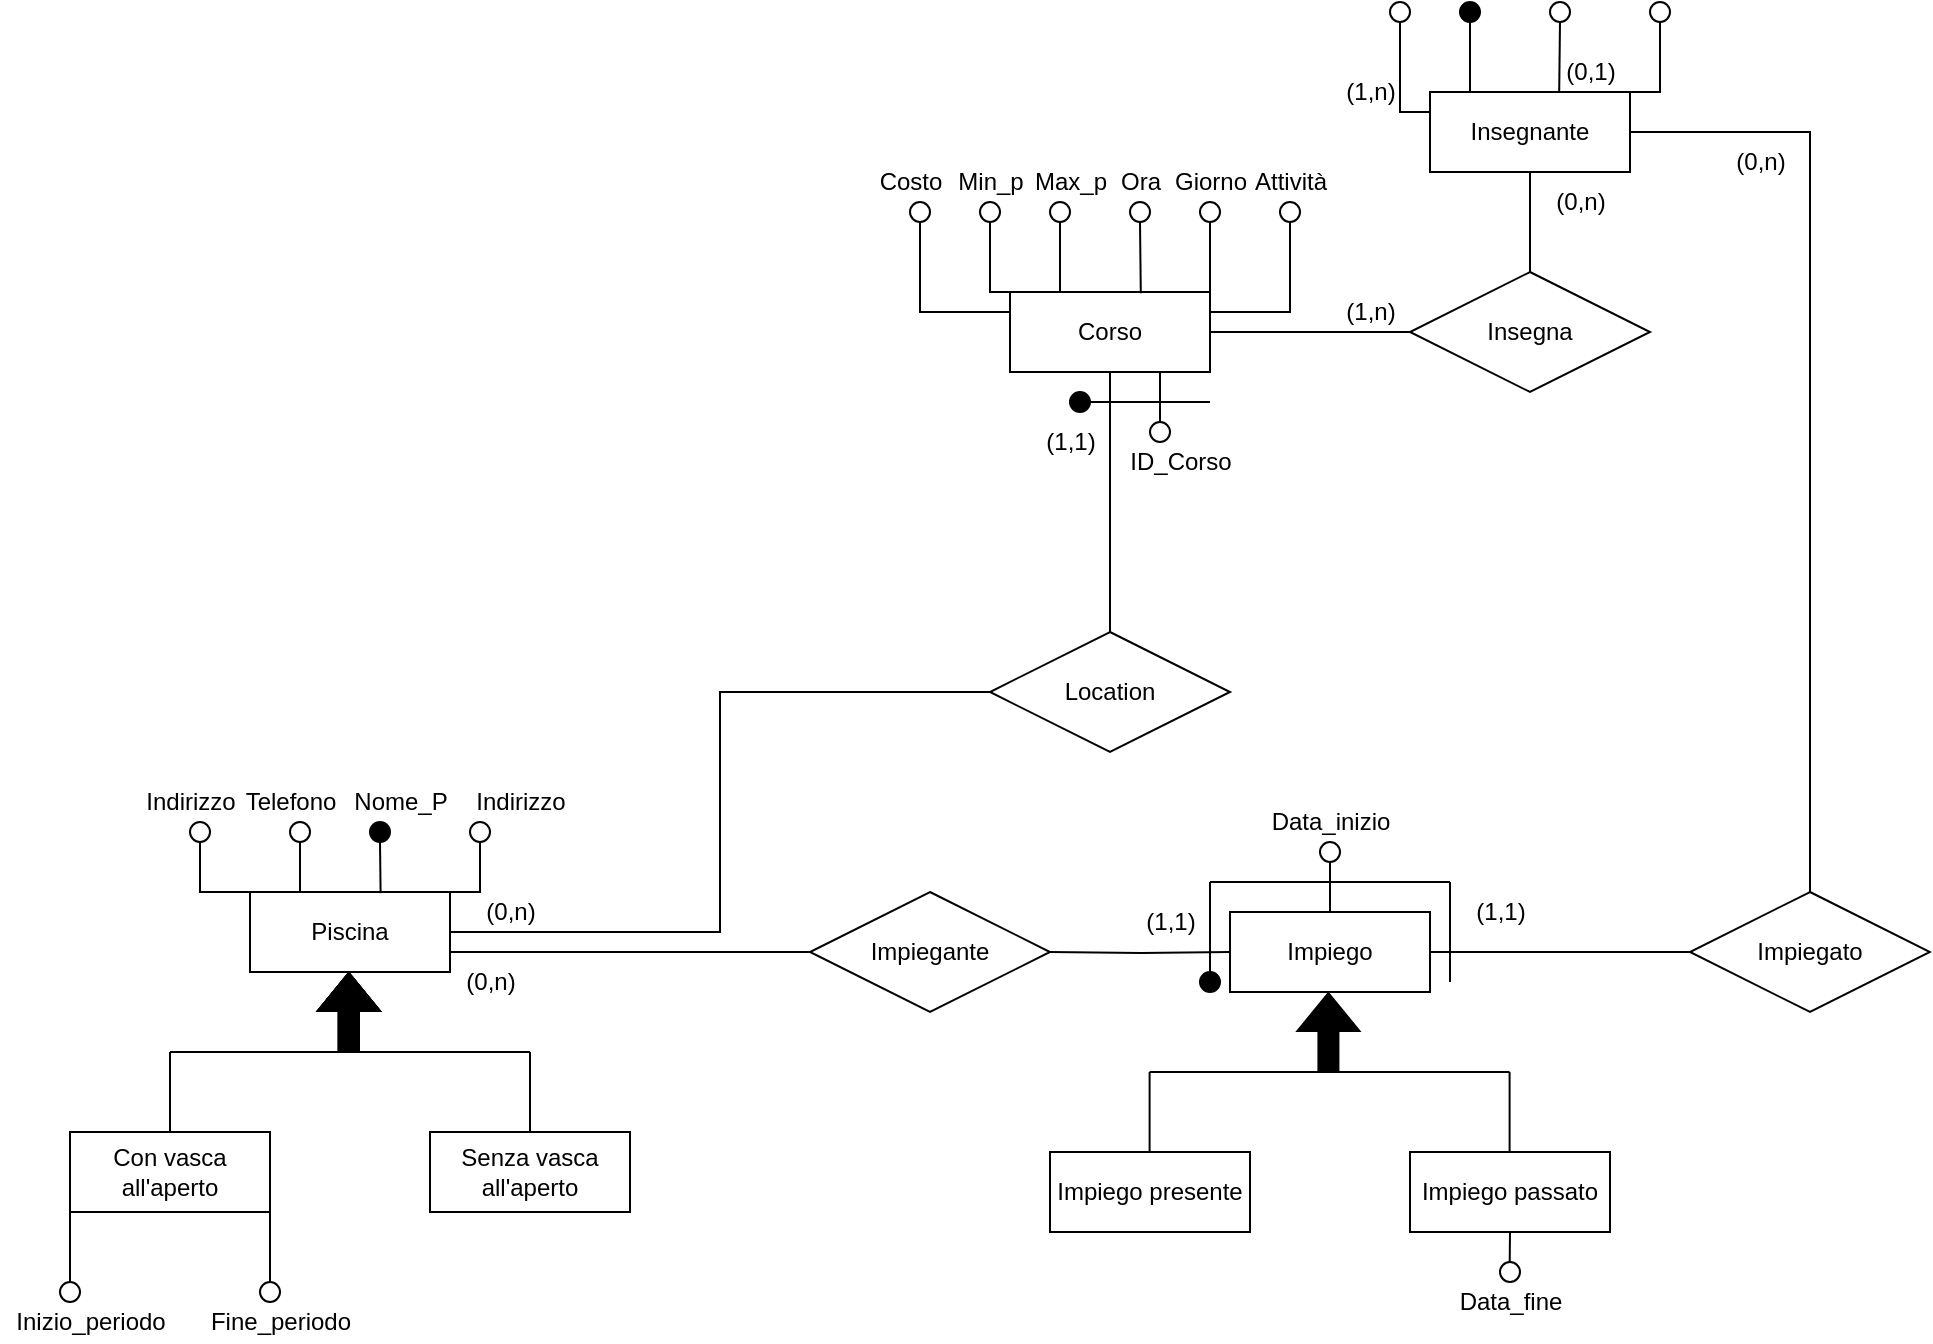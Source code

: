 <mxfile version="17.2.4" type="github">
  <diagram id="xyQOoseDXhLeoSNfEVaJ" name="Page-1">
    <mxGraphModel dx="1422" dy="754" grid="1" gridSize="10" guides="1" tooltips="1" connect="1" arrows="1" fold="1" page="1" pageScale="1" pageWidth="1600" pageHeight="900" math="0" shadow="0">
      <root>
        <mxCell id="0" />
        <mxCell id="1" parent="0" />
        <mxCell id="X-figGxdxcl5Zrcqjurx-1" style="edgeStyle=orthogonalEdgeStyle;rounded=0;orthogonalLoop=1;jettySize=auto;html=1;exitX=1;exitY=0.5;exitDx=0;exitDy=0;endArrow=none;endFill=0;fillColor=#000000;entryX=0;entryY=0.5;entryDx=0;entryDy=0;" edge="1" parent="1" source="X-figGxdxcl5Zrcqjurx-4" target="X-figGxdxcl5Zrcqjurx-9">
          <mxGeometry relative="1" as="geometry">
            <mxPoint x="885" y="235.4" as="targetPoint" />
          </mxGeometry>
        </mxCell>
        <mxCell id="X-figGxdxcl5Zrcqjurx-2" style="edgeStyle=orthogonalEdgeStyle;rounded=0;orthogonalLoop=1;jettySize=auto;html=1;exitX=0.5;exitY=1;exitDx=0;exitDy=0;entryX=0.5;entryY=0;entryDx=0;entryDy=0;endArrow=none;endFill=0;fillColor=#000000;" edge="1" parent="1" source="X-figGxdxcl5Zrcqjurx-4" target="X-figGxdxcl5Zrcqjurx-10">
          <mxGeometry relative="1" as="geometry" />
        </mxCell>
        <mxCell id="X-figGxdxcl5Zrcqjurx-3" style="edgeStyle=orthogonalEdgeStyle;rounded=0;orthogonalLoop=1;jettySize=auto;html=1;exitX=0.75;exitY=1;exitDx=0;exitDy=0;entryX=0.5;entryY=0;entryDx=0;entryDy=0;endArrow=none;endFill=0;fillColor=#000000;" edge="1" parent="1" source="X-figGxdxcl5Zrcqjurx-4" target="X-figGxdxcl5Zrcqjurx-48">
          <mxGeometry relative="1" as="geometry" />
        </mxCell>
        <mxCell id="X-figGxdxcl5Zrcqjurx-4" value="Corso" style="whiteSpace=wrap;html=1;align=center;" vertex="1" parent="1">
          <mxGeometry x="695" y="215" width="100" height="40" as="geometry" />
        </mxCell>
        <mxCell id="X-figGxdxcl5Zrcqjurx-5" style="edgeStyle=orthogonalEdgeStyle;rounded=0;orthogonalLoop=1;jettySize=auto;html=1;exitX=0.25;exitY=0;exitDx=0;exitDy=0;entryX=0.5;entryY=1;entryDx=0;entryDy=0;endArrow=none;endFill=0;fillColor=#000000;" edge="1" parent="1" source="X-figGxdxcl5Zrcqjurx-7" target="X-figGxdxcl5Zrcqjurx-55">
          <mxGeometry relative="1" as="geometry" />
        </mxCell>
        <mxCell id="X-figGxdxcl5Zrcqjurx-6" style="edgeStyle=orthogonalEdgeStyle;rounded=0;orthogonalLoop=1;jettySize=auto;html=1;exitX=1;exitY=0;exitDx=0;exitDy=0;entryX=0.5;entryY=1;entryDx=0;entryDy=0;endArrow=none;endFill=0;fillColor=#000000;" edge="1" parent="1" source="X-figGxdxcl5Zrcqjurx-7" target="X-figGxdxcl5Zrcqjurx-58">
          <mxGeometry relative="1" as="geometry" />
        </mxCell>
        <mxCell id="X-figGxdxcl5Zrcqjurx-7" value="Insegnante" style="whiteSpace=wrap;html=1;align=center;" vertex="1" parent="1">
          <mxGeometry x="905" y="115" width="100" height="40" as="geometry" />
        </mxCell>
        <mxCell id="X-figGxdxcl5Zrcqjurx-8" value="" style="edgeStyle=orthogonalEdgeStyle;rounded=0;orthogonalLoop=1;jettySize=auto;html=1;endArrow=none;endFill=0;fillColor=#000000;" edge="1" parent="1" source="X-figGxdxcl5Zrcqjurx-9" target="X-figGxdxcl5Zrcqjurx-7">
          <mxGeometry relative="1" as="geometry" />
        </mxCell>
        <mxCell id="X-figGxdxcl5Zrcqjurx-9" value="Insegna" style="shape=rhombus;perimeter=rhombusPerimeter;whiteSpace=wrap;html=1;align=center;" vertex="1" parent="1">
          <mxGeometry x="895" y="205" width="120" height="60" as="geometry" />
        </mxCell>
        <mxCell id="X-figGxdxcl5Zrcqjurx-105" style="edgeStyle=orthogonalEdgeStyle;rounded=0;orthogonalLoop=1;jettySize=auto;html=1;exitX=0;exitY=0.5;exitDx=0;exitDy=0;entryX=1;entryY=0.5;entryDx=0;entryDy=0;endArrow=none;endFill=0;" edge="1" parent="1" source="X-figGxdxcl5Zrcqjurx-10" target="X-figGxdxcl5Zrcqjurx-72">
          <mxGeometry relative="1" as="geometry" />
        </mxCell>
        <mxCell id="X-figGxdxcl5Zrcqjurx-10" value="Location" style="shape=rhombus;perimeter=rhombusPerimeter;whiteSpace=wrap;html=1;align=center;" vertex="1" parent="1">
          <mxGeometry x="685" y="385" width="120" height="60" as="geometry" />
        </mxCell>
        <mxCell id="X-figGxdxcl5Zrcqjurx-11" style="edgeStyle=orthogonalEdgeStyle;rounded=0;orthogonalLoop=1;jettySize=auto;html=1;exitX=1;exitY=0.5;exitDx=0;exitDy=0;entryX=0;entryY=0.5;entryDx=0;entryDy=0;endArrow=none;endFill=0;fillColor=#000000;" edge="1" parent="1" source="X-figGxdxcl5Zrcqjurx-13" target="X-figGxdxcl5Zrcqjurx-15">
          <mxGeometry relative="1" as="geometry" />
        </mxCell>
        <mxCell id="X-figGxdxcl5Zrcqjurx-12" style="edgeStyle=orthogonalEdgeStyle;rounded=0;orthogonalLoop=1;jettySize=auto;html=1;exitX=0.5;exitY=0;exitDx=0;exitDy=0;entryX=0.5;entryY=1;entryDx=0;entryDy=0;endArrow=none;endFill=0;fillColor=#000000;" edge="1" parent="1" source="X-figGxdxcl5Zrcqjurx-13" target="X-figGxdxcl5Zrcqjurx-24">
          <mxGeometry relative="1" as="geometry" />
        </mxCell>
        <mxCell id="X-figGxdxcl5Zrcqjurx-13" value="Impiego" style="whiteSpace=wrap;html=1;align=center;" vertex="1" parent="1">
          <mxGeometry x="805" y="525" width="100" height="40" as="geometry" />
        </mxCell>
        <mxCell id="X-figGxdxcl5Zrcqjurx-14" style="edgeStyle=orthogonalEdgeStyle;rounded=0;orthogonalLoop=1;jettySize=auto;html=1;exitX=0.5;exitY=0;exitDx=0;exitDy=0;entryX=1;entryY=0.5;entryDx=0;entryDy=0;endArrow=none;endFill=0;fillColor=#000000;" edge="1" parent="1" source="X-figGxdxcl5Zrcqjurx-15" target="X-figGxdxcl5Zrcqjurx-7">
          <mxGeometry relative="1" as="geometry" />
        </mxCell>
        <mxCell id="X-figGxdxcl5Zrcqjurx-15" value="Impiegato" style="shape=rhombus;perimeter=rhombusPerimeter;whiteSpace=wrap;html=1;align=center;" vertex="1" parent="1">
          <mxGeometry x="1035" y="515" width="120" height="60" as="geometry" />
        </mxCell>
        <mxCell id="X-figGxdxcl5Zrcqjurx-16" style="edgeStyle=orthogonalEdgeStyle;rounded=0;orthogonalLoop=1;jettySize=auto;html=1;exitX=1;exitY=0.5;exitDx=0;exitDy=0;entryX=0;entryY=0.5;entryDx=0;entryDy=0;endArrow=none;endFill=0;fillColor=#000000;" edge="1" parent="1" target="X-figGxdxcl5Zrcqjurx-13">
          <mxGeometry relative="1" as="geometry">
            <mxPoint x="715" y="545" as="sourcePoint" />
          </mxGeometry>
        </mxCell>
        <mxCell id="X-figGxdxcl5Zrcqjurx-17" value="Impiego presente" style="whiteSpace=wrap;html=1;align=center;" vertex="1" parent="1">
          <mxGeometry x="715" y="645" width="100" height="40" as="geometry" />
        </mxCell>
        <mxCell id="X-figGxdxcl5Zrcqjurx-18" style="edgeStyle=orthogonalEdgeStyle;rounded=0;orthogonalLoop=1;jettySize=auto;html=1;exitX=0.5;exitY=1;exitDx=0;exitDy=0;endArrow=none;endFill=0;fillColor=#000000;" edge="1" parent="1" source="X-figGxdxcl5Zrcqjurx-19">
          <mxGeometry relative="1" as="geometry">
            <mxPoint x="944.857" y="700" as="targetPoint" />
          </mxGeometry>
        </mxCell>
        <mxCell id="X-figGxdxcl5Zrcqjurx-19" value="Impiego passato" style="whiteSpace=wrap;html=1;align=center;" vertex="1" parent="1">
          <mxGeometry x="895" y="645" width="100" height="40" as="geometry" />
        </mxCell>
        <mxCell id="X-figGxdxcl5Zrcqjurx-20" style="edgeStyle=orthogonalEdgeStyle;rounded=0;orthogonalLoop=1;jettySize=auto;html=1;exitX=0.5;exitY=0;exitDx=0;exitDy=0;endArrow=none;endFill=0;fillColor=#000000;" edge="1" parent="1">
          <mxGeometry relative="1" as="geometry">
            <mxPoint x="764.8" y="605" as="targetPoint" />
            <mxPoint x="764.8" y="645" as="sourcePoint" />
            <Array as="points">
              <mxPoint x="764.8" y="625" />
              <mxPoint x="764.8" y="625" />
            </Array>
          </mxGeometry>
        </mxCell>
        <mxCell id="X-figGxdxcl5Zrcqjurx-21" value="" style="endArrow=none;html=1;rounded=0;fillColor=#000000;" edge="1" parent="1">
          <mxGeometry width="50" height="50" relative="1" as="geometry">
            <mxPoint x="764.8" y="605" as="sourcePoint" />
            <mxPoint x="944.8" y="605" as="targetPoint" />
          </mxGeometry>
        </mxCell>
        <mxCell id="X-figGxdxcl5Zrcqjurx-22" value="" style="shape=flexArrow;endArrow=classic;html=1;rounded=0;entryX=0.5;entryY=1;entryDx=0;entryDy=0;fillColor=#000000;" edge="1" parent="1">
          <mxGeometry width="50" height="50" relative="1" as="geometry">
            <mxPoint x="854.21" y="605" as="sourcePoint" />
            <mxPoint x="854.21" y="565" as="targetPoint" />
          </mxGeometry>
        </mxCell>
        <mxCell id="X-figGxdxcl5Zrcqjurx-23" style="edgeStyle=orthogonalEdgeStyle;rounded=0;orthogonalLoop=1;jettySize=auto;html=1;exitX=0.5;exitY=0;exitDx=0;exitDy=0;endArrow=none;endFill=0;fillColor=#000000;" edge="1" parent="1">
          <mxGeometry relative="1" as="geometry">
            <mxPoint x="944.8" y="605" as="targetPoint" />
            <mxPoint x="944.8" y="645" as="sourcePoint" />
            <Array as="points">
              <mxPoint x="944.8" y="605" />
            </Array>
          </mxGeometry>
        </mxCell>
        <mxCell id="X-figGxdxcl5Zrcqjurx-24" value="" style="ellipse;whiteSpace=wrap;html=1;aspect=fixed;" vertex="1" parent="1">
          <mxGeometry x="850" y="490" width="10" height="10" as="geometry" />
        </mxCell>
        <mxCell id="X-figGxdxcl5Zrcqjurx-25" value="" style="endArrow=none;html=1;rounded=0;fillColor=#000000;" edge="1" parent="1">
          <mxGeometry width="50" height="50" relative="1" as="geometry">
            <mxPoint x="795" y="560" as="sourcePoint" />
            <mxPoint x="795" y="510" as="targetPoint" />
          </mxGeometry>
        </mxCell>
        <mxCell id="X-figGxdxcl5Zrcqjurx-26" value="" style="endArrow=none;html=1;rounded=0;fillColor=#000000;" edge="1" parent="1">
          <mxGeometry width="50" height="50" relative="1" as="geometry">
            <mxPoint x="915" y="560" as="sourcePoint" />
            <mxPoint x="915" y="510" as="targetPoint" />
          </mxGeometry>
        </mxCell>
        <mxCell id="X-figGxdxcl5Zrcqjurx-27" value="" style="endArrow=none;html=1;rounded=0;fillColor=#000000;" edge="1" parent="1">
          <mxGeometry width="50" height="50" relative="1" as="geometry">
            <mxPoint x="915" y="510" as="sourcePoint" />
            <mxPoint x="795" y="510" as="targetPoint" />
          </mxGeometry>
        </mxCell>
        <mxCell id="X-figGxdxcl5Zrcqjurx-28" value="" style="ellipse;whiteSpace=wrap;html=1;aspect=fixed;fillColor=#000000;" vertex="1" parent="1">
          <mxGeometry x="790" y="555" width="10" height="10" as="geometry" />
        </mxCell>
        <mxCell id="X-figGxdxcl5Zrcqjurx-29" value="Data_inizio" style="text;html=1;align=center;verticalAlign=middle;resizable=0;points=[];autosize=1;strokeColor=none;fillColor=none;" vertex="1" parent="1">
          <mxGeometry x="820" y="470" width="70" height="20" as="geometry" />
        </mxCell>
        <mxCell id="X-figGxdxcl5Zrcqjurx-30" style="edgeStyle=orthogonalEdgeStyle;rounded=0;orthogonalLoop=1;jettySize=auto;html=1;exitX=0.5;exitY=1;exitDx=0;exitDy=0;entryX=0;entryY=0.25;entryDx=0;entryDy=0;endArrow=none;endFill=0;fillColor=#000000;" edge="1" parent="1" source="X-figGxdxcl5Zrcqjurx-31" target="X-figGxdxcl5Zrcqjurx-4">
          <mxGeometry relative="1" as="geometry" />
        </mxCell>
        <mxCell id="X-figGxdxcl5Zrcqjurx-31" value="" style="ellipse;whiteSpace=wrap;html=1;aspect=fixed;" vertex="1" parent="1">
          <mxGeometry x="645" y="170" width="10" height="10" as="geometry" />
        </mxCell>
        <mxCell id="X-figGxdxcl5Zrcqjurx-32" style="edgeStyle=orthogonalEdgeStyle;rounded=0;orthogonalLoop=1;jettySize=auto;html=1;exitX=0.5;exitY=1;exitDx=0;exitDy=0;entryX=0;entryY=0;entryDx=0;entryDy=0;endArrow=none;endFill=0;fillColor=#000000;" edge="1" parent="1" source="X-figGxdxcl5Zrcqjurx-33" target="X-figGxdxcl5Zrcqjurx-4">
          <mxGeometry relative="1" as="geometry">
            <Array as="points">
              <mxPoint x="685" y="215" />
            </Array>
          </mxGeometry>
        </mxCell>
        <mxCell id="X-figGxdxcl5Zrcqjurx-33" value="" style="ellipse;whiteSpace=wrap;html=1;aspect=fixed;" vertex="1" parent="1">
          <mxGeometry x="680" y="170" width="10" height="10" as="geometry" />
        </mxCell>
        <mxCell id="X-figGxdxcl5Zrcqjurx-34" style="edgeStyle=orthogonalEdgeStyle;rounded=0;orthogonalLoop=1;jettySize=auto;html=1;exitX=0.5;exitY=1;exitDx=0;exitDy=0;entryX=0.25;entryY=0;entryDx=0;entryDy=0;endArrow=none;endFill=0;fillColor=#000000;" edge="1" parent="1" source="X-figGxdxcl5Zrcqjurx-35" target="X-figGxdxcl5Zrcqjurx-4">
          <mxGeometry relative="1" as="geometry" />
        </mxCell>
        <mxCell id="X-figGxdxcl5Zrcqjurx-35" value="" style="ellipse;whiteSpace=wrap;html=1;aspect=fixed;" vertex="1" parent="1">
          <mxGeometry x="715" y="170" width="10" height="10" as="geometry" />
        </mxCell>
        <mxCell id="X-figGxdxcl5Zrcqjurx-36" style="edgeStyle=orthogonalEdgeStyle;rounded=0;orthogonalLoop=1;jettySize=auto;html=1;exitX=0.5;exitY=1;exitDx=0;exitDy=0;entryX=0.654;entryY=0.015;entryDx=0;entryDy=0;entryPerimeter=0;endArrow=none;endFill=0;fillColor=#000000;" edge="1" parent="1" source="X-figGxdxcl5Zrcqjurx-37" target="X-figGxdxcl5Zrcqjurx-4">
          <mxGeometry relative="1" as="geometry" />
        </mxCell>
        <mxCell id="X-figGxdxcl5Zrcqjurx-37" value="" style="ellipse;whiteSpace=wrap;html=1;aspect=fixed;" vertex="1" parent="1">
          <mxGeometry x="755" y="170" width="10" height="10" as="geometry" />
        </mxCell>
        <mxCell id="X-figGxdxcl5Zrcqjurx-38" value="Costo" style="text;html=1;align=center;verticalAlign=middle;resizable=0;points=[];autosize=1;strokeColor=none;fillColor=none;" vertex="1" parent="1">
          <mxGeometry x="620" y="150" width="50" height="20" as="geometry" />
        </mxCell>
        <mxCell id="X-figGxdxcl5Zrcqjurx-39" value="Min_p" style="text;html=1;align=center;verticalAlign=middle;resizable=0;points=[];autosize=1;strokeColor=none;fillColor=none;" vertex="1" parent="1">
          <mxGeometry x="660" y="150" width="50" height="20" as="geometry" />
        </mxCell>
        <mxCell id="X-figGxdxcl5Zrcqjurx-40" value="Max_p" style="text;html=1;align=center;verticalAlign=middle;resizable=0;points=[];autosize=1;strokeColor=none;fillColor=none;" vertex="1" parent="1">
          <mxGeometry x="700" y="150" width="50" height="20" as="geometry" />
        </mxCell>
        <mxCell id="X-figGxdxcl5Zrcqjurx-41" value="Ora" style="text;html=1;align=center;verticalAlign=middle;resizable=0;points=[];autosize=1;strokeColor=none;fillColor=none;" vertex="1" parent="1">
          <mxGeometry x="740" y="150" width="40" height="20" as="geometry" />
        </mxCell>
        <mxCell id="X-figGxdxcl5Zrcqjurx-42" style="edgeStyle=orthogonalEdgeStyle;rounded=0;orthogonalLoop=1;jettySize=auto;html=1;exitX=0.5;exitY=1;exitDx=0;exitDy=0;endArrow=none;endFill=0;fillColor=#000000;" edge="1" parent="1" source="X-figGxdxcl5Zrcqjurx-43">
          <mxGeometry relative="1" as="geometry">
            <mxPoint x="795" y="220" as="targetPoint" />
          </mxGeometry>
        </mxCell>
        <mxCell id="X-figGxdxcl5Zrcqjurx-43" value="" style="ellipse;whiteSpace=wrap;html=1;aspect=fixed;" vertex="1" parent="1">
          <mxGeometry x="790" y="170" width="10" height="10" as="geometry" />
        </mxCell>
        <mxCell id="X-figGxdxcl5Zrcqjurx-44" value="Giorno" style="text;html=1;align=center;verticalAlign=middle;resizable=0;points=[];autosize=1;strokeColor=none;fillColor=none;" vertex="1" parent="1">
          <mxGeometry x="770" y="150" width="50" height="20" as="geometry" />
        </mxCell>
        <mxCell id="X-figGxdxcl5Zrcqjurx-45" style="edgeStyle=orthogonalEdgeStyle;rounded=0;orthogonalLoop=1;jettySize=auto;html=1;exitX=0.5;exitY=1;exitDx=0;exitDy=0;entryX=1;entryY=0.25;entryDx=0;entryDy=0;endArrow=none;endFill=0;fillColor=#000000;" edge="1" parent="1" source="X-figGxdxcl5Zrcqjurx-46" target="X-figGxdxcl5Zrcqjurx-4">
          <mxGeometry relative="1" as="geometry" />
        </mxCell>
        <mxCell id="X-figGxdxcl5Zrcqjurx-46" value="" style="ellipse;whiteSpace=wrap;html=1;aspect=fixed;" vertex="1" parent="1">
          <mxGeometry x="830" y="170" width="10" height="10" as="geometry" />
        </mxCell>
        <mxCell id="X-figGxdxcl5Zrcqjurx-47" value="Attività" style="text;html=1;align=center;verticalAlign=middle;resizable=0;points=[];autosize=1;strokeColor=none;fillColor=none;" vertex="1" parent="1">
          <mxGeometry x="810" y="150" width="50" height="20" as="geometry" />
        </mxCell>
        <mxCell id="X-figGxdxcl5Zrcqjurx-48" value="" style="ellipse;whiteSpace=wrap;html=1;aspect=fixed;" vertex="1" parent="1">
          <mxGeometry x="765" y="280" width="10" height="10" as="geometry" />
        </mxCell>
        <mxCell id="X-figGxdxcl5Zrcqjurx-49" value="ID_Corso" style="text;html=1;align=center;verticalAlign=middle;resizable=0;points=[];autosize=1;strokeColor=none;fillColor=none;" vertex="1" parent="1">
          <mxGeometry x="745" y="290" width="70" height="20" as="geometry" />
        </mxCell>
        <mxCell id="X-figGxdxcl5Zrcqjurx-50" value="" style="endArrow=none;html=1;rounded=0;fillColor=#000000;" edge="1" parent="1">
          <mxGeometry width="50" height="50" relative="1" as="geometry">
            <mxPoint x="735" y="270" as="sourcePoint" />
            <mxPoint x="795" y="270" as="targetPoint" />
          </mxGeometry>
        </mxCell>
        <mxCell id="X-figGxdxcl5Zrcqjurx-51" value="" style="ellipse;whiteSpace=wrap;html=1;aspect=fixed;fillColor=#000000;" vertex="1" parent="1">
          <mxGeometry x="725" y="265" width="10" height="10" as="geometry" />
        </mxCell>
        <mxCell id="X-figGxdxcl5Zrcqjurx-52" style="edgeStyle=orthogonalEdgeStyle;rounded=0;orthogonalLoop=1;jettySize=auto;html=1;exitX=0.5;exitY=1;exitDx=0;exitDy=0;entryX=0;entryY=0.25;entryDx=0;entryDy=0;endArrow=none;endFill=0;fillColor=#000000;" edge="1" parent="1" source="X-figGxdxcl5Zrcqjurx-53" target="X-figGxdxcl5Zrcqjurx-7">
          <mxGeometry relative="1" as="geometry">
            <Array as="points">
              <mxPoint x="890" y="125" />
            </Array>
          </mxGeometry>
        </mxCell>
        <mxCell id="X-figGxdxcl5Zrcqjurx-53" value="" style="ellipse;whiteSpace=wrap;html=1;aspect=fixed;" vertex="1" parent="1">
          <mxGeometry x="885" y="70" width="10" height="10" as="geometry" />
        </mxCell>
        <mxCell id="X-figGxdxcl5Zrcqjurx-54" value="(1,n)" style="text;html=1;align=center;verticalAlign=middle;resizable=0;points=[];autosize=1;strokeColor=none;fillColor=none;" vertex="1" parent="1">
          <mxGeometry x="855" y="105" width="40" height="20" as="geometry" />
        </mxCell>
        <mxCell id="X-figGxdxcl5Zrcqjurx-55" value="" style="ellipse;whiteSpace=wrap;html=1;aspect=fixed;fillColor=#000000;" vertex="1" parent="1">
          <mxGeometry x="920" y="70" width="10" height="10" as="geometry" />
        </mxCell>
        <mxCell id="X-figGxdxcl5Zrcqjurx-56" style="edgeStyle=orthogonalEdgeStyle;rounded=0;orthogonalLoop=1;jettySize=auto;html=1;exitX=0.5;exitY=1;exitDx=0;exitDy=0;entryX=0.646;entryY=-0.005;entryDx=0;entryDy=0;entryPerimeter=0;endArrow=none;endFill=0;fillColor=#000000;" edge="1" parent="1" source="X-figGxdxcl5Zrcqjurx-57" target="X-figGxdxcl5Zrcqjurx-7">
          <mxGeometry relative="1" as="geometry" />
        </mxCell>
        <mxCell id="X-figGxdxcl5Zrcqjurx-57" value="" style="ellipse;whiteSpace=wrap;html=1;aspect=fixed;" vertex="1" parent="1">
          <mxGeometry x="965" y="70" width="10" height="10" as="geometry" />
        </mxCell>
        <mxCell id="X-figGxdxcl5Zrcqjurx-58" value="" style="ellipse;whiteSpace=wrap;html=1;aspect=fixed;" vertex="1" parent="1">
          <mxGeometry x="1015" y="70" width="10" height="10" as="geometry" />
        </mxCell>
        <mxCell id="X-figGxdxcl5Zrcqjurx-59" value="(0,1)" style="text;html=1;align=center;verticalAlign=middle;resizable=0;points=[];autosize=1;strokeColor=none;fillColor=none;" vertex="1" parent="1">
          <mxGeometry x="965" y="95" width="40" height="20" as="geometry" />
        </mxCell>
        <mxCell id="X-figGxdxcl5Zrcqjurx-60" value="" style="ellipse;whiteSpace=wrap;html=1;aspect=fixed;" vertex="1" parent="1">
          <mxGeometry x="940" y="700" width="10" height="10" as="geometry" />
        </mxCell>
        <mxCell id="X-figGxdxcl5Zrcqjurx-61" value="Data_fine" style="text;html=1;align=center;verticalAlign=middle;resizable=0;points=[];autosize=1;strokeColor=none;fillColor=none;" vertex="1" parent="1">
          <mxGeometry x="910" y="710" width="70" height="20" as="geometry" />
        </mxCell>
        <mxCell id="X-figGxdxcl5Zrcqjurx-62" value="(1,n)" style="text;html=1;align=center;verticalAlign=middle;resizable=0;points=[];autosize=1;strokeColor=none;fillColor=none;" vertex="1" parent="1">
          <mxGeometry x="855" y="215" width="40" height="20" as="geometry" />
        </mxCell>
        <mxCell id="X-figGxdxcl5Zrcqjurx-63" value="(0,n)" style="text;html=1;align=center;verticalAlign=middle;resizable=0;points=[];autosize=1;strokeColor=none;fillColor=none;" vertex="1" parent="1">
          <mxGeometry x="960" y="160" width="40" height="20" as="geometry" />
        </mxCell>
        <mxCell id="X-figGxdxcl5Zrcqjurx-64" value="(0,n)" style="text;html=1;align=center;verticalAlign=middle;resizable=0;points=[];autosize=1;strokeColor=none;fillColor=none;" vertex="1" parent="1">
          <mxGeometry x="1050" y="140" width="40" height="20" as="geometry" />
        </mxCell>
        <mxCell id="X-figGxdxcl5Zrcqjurx-65" value="(1,1)" style="text;html=1;align=center;verticalAlign=middle;resizable=0;points=[];autosize=1;strokeColor=none;fillColor=none;" vertex="1" parent="1">
          <mxGeometry x="920" y="515" width="40" height="20" as="geometry" />
        </mxCell>
        <mxCell id="X-figGxdxcl5Zrcqjurx-66" value="(1,1)" style="text;html=1;align=center;verticalAlign=middle;resizable=0;points=[];autosize=1;strokeColor=none;fillColor=none;" vertex="1" parent="1">
          <mxGeometry x="755" y="520" width="40" height="20" as="geometry" />
        </mxCell>
        <mxCell id="X-figGxdxcl5Zrcqjurx-67" value="(1,1)" style="text;html=1;align=center;verticalAlign=middle;resizable=0;points=[];autosize=1;strokeColor=none;fillColor=none;" vertex="1" parent="1">
          <mxGeometry x="705" y="280" width="40" height="20" as="geometry" />
        </mxCell>
        <mxCell id="X-figGxdxcl5Zrcqjurx-68" style="edgeStyle=orthogonalEdgeStyle;rounded=0;orthogonalLoop=1;jettySize=auto;html=1;exitX=1;exitY=0.75;exitDx=0;exitDy=0;entryX=0;entryY=0.5;entryDx=0;entryDy=0;endArrow=none;endFill=0;fillColor=#000000;" edge="1" parent="1" source="X-figGxdxcl5Zrcqjurx-72" target="X-figGxdxcl5Zrcqjurx-81">
          <mxGeometry relative="1" as="geometry" />
        </mxCell>
        <mxCell id="X-figGxdxcl5Zrcqjurx-69" style="edgeStyle=orthogonalEdgeStyle;rounded=0;orthogonalLoop=1;jettySize=auto;html=1;exitX=0;exitY=0;exitDx=0;exitDy=0;entryX=0.5;entryY=1;entryDx=0;entryDy=0;endArrow=none;endFill=0;fillColor=#000000;" edge="1" parent="1" source="X-figGxdxcl5Zrcqjurx-72" target="X-figGxdxcl5Zrcqjurx-83">
          <mxGeometry relative="1" as="geometry" />
        </mxCell>
        <mxCell id="X-figGxdxcl5Zrcqjurx-70" style="edgeStyle=orthogonalEdgeStyle;rounded=0;orthogonalLoop=1;jettySize=auto;html=1;exitX=0.25;exitY=0;exitDx=0;exitDy=0;entryX=0.5;entryY=1;entryDx=0;entryDy=0;endArrow=none;endFill=0;fillColor=#000000;" edge="1" parent="1" source="X-figGxdxcl5Zrcqjurx-72" target="X-figGxdxcl5Zrcqjurx-88">
          <mxGeometry relative="1" as="geometry" />
        </mxCell>
        <mxCell id="X-figGxdxcl5Zrcqjurx-71" style="edgeStyle=orthogonalEdgeStyle;rounded=0;orthogonalLoop=1;jettySize=auto;html=1;exitX=1;exitY=0;exitDx=0;exitDy=0;entryX=0.5;entryY=1;entryDx=0;entryDy=0;endArrow=none;endFill=0;fillColor=#000000;" edge="1" parent="1" source="X-figGxdxcl5Zrcqjurx-72" target="X-figGxdxcl5Zrcqjurx-90">
          <mxGeometry relative="1" as="geometry" />
        </mxCell>
        <mxCell id="X-figGxdxcl5Zrcqjurx-72" value="Piscina" style="whiteSpace=wrap;html=1;align=center;" vertex="1" parent="1">
          <mxGeometry x="315" y="515" width="100" height="40" as="geometry" />
        </mxCell>
        <mxCell id="X-figGxdxcl5Zrcqjurx-73" value="" style="shape=flexArrow;endArrow=classic;html=1;rounded=0;entryX=0.5;entryY=1;entryDx=0;entryDy=0;fillColor=#000000;" edge="1" parent="1">
          <mxGeometry width="50" height="50" relative="1" as="geometry">
            <mxPoint x="364.41" y="595" as="sourcePoint" />
            <mxPoint x="364.41" y="555" as="targetPoint" />
          </mxGeometry>
        </mxCell>
        <mxCell id="X-figGxdxcl5Zrcqjurx-74" value="" style="endArrow=none;html=1;rounded=0;fillColor=#000000;" edge="1" parent="1">
          <mxGeometry width="50" height="50" relative="1" as="geometry">
            <mxPoint x="275" y="595" as="sourcePoint" />
            <mxPoint x="455" y="595" as="targetPoint" />
          </mxGeometry>
        </mxCell>
        <mxCell id="X-figGxdxcl5Zrcqjurx-75" style="edgeStyle=orthogonalEdgeStyle;rounded=0;orthogonalLoop=1;jettySize=auto;html=1;exitX=0.5;exitY=0;exitDx=0;exitDy=0;endArrow=none;endFill=0;fillColor=#000000;" edge="1" parent="1" source="X-figGxdxcl5Zrcqjurx-78">
          <mxGeometry relative="1" as="geometry">
            <mxPoint x="275" y="595" as="targetPoint" />
            <Array as="points">
              <mxPoint x="275" y="615" />
              <mxPoint x="275" y="615" />
            </Array>
          </mxGeometry>
        </mxCell>
        <mxCell id="X-figGxdxcl5Zrcqjurx-76" style="edgeStyle=orthogonalEdgeStyle;rounded=0;orthogonalLoop=1;jettySize=auto;html=1;exitX=1;exitY=1;exitDx=0;exitDy=0;entryX=0.5;entryY=0;entryDx=0;entryDy=0;endArrow=none;endFill=0;fillColor=#000000;" edge="1" parent="1" source="X-figGxdxcl5Zrcqjurx-78" target="X-figGxdxcl5Zrcqjurx-93">
          <mxGeometry relative="1" as="geometry" />
        </mxCell>
        <mxCell id="X-figGxdxcl5Zrcqjurx-77" style="edgeStyle=orthogonalEdgeStyle;rounded=0;orthogonalLoop=1;jettySize=auto;html=1;exitX=0;exitY=1;exitDx=0;exitDy=0;entryX=0.5;entryY=0;entryDx=0;entryDy=0;endArrow=none;endFill=0;fillColor=#000000;" edge="1" parent="1" source="X-figGxdxcl5Zrcqjurx-78" target="X-figGxdxcl5Zrcqjurx-92">
          <mxGeometry relative="1" as="geometry" />
        </mxCell>
        <mxCell id="X-figGxdxcl5Zrcqjurx-78" value="Con vasca all&#39;aperto" style="whiteSpace=wrap;html=1;align=center;" vertex="1" parent="1">
          <mxGeometry x="225" y="635" width="100" height="40" as="geometry" />
        </mxCell>
        <mxCell id="X-figGxdxcl5Zrcqjurx-79" style="edgeStyle=orthogonalEdgeStyle;rounded=0;orthogonalLoop=1;jettySize=auto;html=1;exitX=0.5;exitY=0;exitDx=0;exitDy=0;endArrow=none;endFill=0;fillColor=#000000;" edge="1" parent="1" source="X-figGxdxcl5Zrcqjurx-80">
          <mxGeometry relative="1" as="geometry">
            <mxPoint x="455" y="595" as="targetPoint" />
            <Array as="points">
              <mxPoint x="455" y="595" />
            </Array>
          </mxGeometry>
        </mxCell>
        <mxCell id="X-figGxdxcl5Zrcqjurx-80" value="Senza vasca all&#39;aperto" style="whiteSpace=wrap;html=1;align=center;" vertex="1" parent="1">
          <mxGeometry x="405" y="635" width="100" height="40" as="geometry" />
        </mxCell>
        <mxCell id="X-figGxdxcl5Zrcqjurx-81" value="Impiegante" style="shape=rhombus;perimeter=rhombusPerimeter;whiteSpace=wrap;html=1;align=center;" vertex="1" parent="1">
          <mxGeometry x="595" y="515" width="120" height="60" as="geometry" />
        </mxCell>
        <mxCell id="X-figGxdxcl5Zrcqjurx-83" value="" style="ellipse;whiteSpace=wrap;html=1;aspect=fixed;" vertex="1" parent="1">
          <mxGeometry x="285" y="480" width="10" height="10" as="geometry" />
        </mxCell>
        <mxCell id="X-figGxdxcl5Zrcqjurx-84" style="edgeStyle=orthogonalEdgeStyle;rounded=0;orthogonalLoop=1;jettySize=auto;html=1;exitX=0.5;exitY=1;exitDx=0;exitDy=0;entryX=0.953;entryY=0.014;entryDx=0;entryDy=0;entryPerimeter=0;endArrow=none;endFill=0;fillColor=#000000;" edge="1" parent="1" source="X-figGxdxcl5Zrcqjurx-85">
          <mxGeometry relative="1" as="geometry">
            <mxPoint x="380.3" y="515.56" as="targetPoint" />
          </mxGeometry>
        </mxCell>
        <mxCell id="X-figGxdxcl5Zrcqjurx-85" value="" style="ellipse;whiteSpace=wrap;html=1;aspect=fixed;fillColor=#000000;" vertex="1" parent="1">
          <mxGeometry x="375" y="480" width="10" height="10" as="geometry" />
        </mxCell>
        <mxCell id="X-figGxdxcl5Zrcqjurx-86" value="Nome_P" style="text;html=1;align=center;verticalAlign=middle;resizable=0;points=[];autosize=1;strokeColor=none;fillColor=none;" vertex="1" parent="1">
          <mxGeometry x="360" y="460" width="60" height="20" as="geometry" />
        </mxCell>
        <mxCell id="X-figGxdxcl5Zrcqjurx-87" value="Indirizzo" style="text;html=1;align=center;verticalAlign=middle;resizable=0;points=[];autosize=1;strokeColor=none;fillColor=none;" vertex="1" parent="1">
          <mxGeometry x="255" y="460" width="60" height="20" as="geometry" />
        </mxCell>
        <mxCell id="X-figGxdxcl5Zrcqjurx-88" value="" style="ellipse;whiteSpace=wrap;html=1;aspect=fixed;" vertex="1" parent="1">
          <mxGeometry x="335" y="480" width="10" height="10" as="geometry" />
        </mxCell>
        <mxCell id="X-figGxdxcl5Zrcqjurx-89" value="Telefono" style="text;html=1;align=center;verticalAlign=middle;resizable=0;points=[];autosize=1;strokeColor=none;fillColor=none;" vertex="1" parent="1">
          <mxGeometry x="305" y="460" width="60" height="20" as="geometry" />
        </mxCell>
        <mxCell id="X-figGxdxcl5Zrcqjurx-90" value="" style="ellipse;whiteSpace=wrap;html=1;aspect=fixed;" vertex="1" parent="1">
          <mxGeometry x="425" y="480" width="10" height="10" as="geometry" />
        </mxCell>
        <mxCell id="X-figGxdxcl5Zrcqjurx-91" value="Indirizzo" style="text;html=1;align=center;verticalAlign=middle;resizable=0;points=[];autosize=1;strokeColor=none;fillColor=none;" vertex="1" parent="1">
          <mxGeometry x="420" y="460" width="60" height="20" as="geometry" />
        </mxCell>
        <mxCell id="X-figGxdxcl5Zrcqjurx-92" value="" style="ellipse;whiteSpace=wrap;html=1;aspect=fixed;" vertex="1" parent="1">
          <mxGeometry x="220" y="710" width="10" height="10" as="geometry" />
        </mxCell>
        <mxCell id="X-figGxdxcl5Zrcqjurx-93" value="" style="ellipse;whiteSpace=wrap;html=1;aspect=fixed;" vertex="1" parent="1">
          <mxGeometry x="320" y="710" width="10" height="10" as="geometry" />
        </mxCell>
        <mxCell id="X-figGxdxcl5Zrcqjurx-94" value="" style="shape=flexArrow;endArrow=classic;html=1;rounded=0;entryX=0.5;entryY=1;entryDx=0;entryDy=0;fillColor=#000000;" edge="1" parent="1">
          <mxGeometry width="50" height="50" relative="1" as="geometry">
            <mxPoint x="364.41" y="595" as="sourcePoint" />
            <mxPoint x="364.41" y="555" as="targetPoint" />
          </mxGeometry>
        </mxCell>
        <mxCell id="X-figGxdxcl5Zrcqjurx-95" value="" style="shape=flexArrow;endArrow=classic;html=1;rounded=0;entryX=0.5;entryY=1;entryDx=0;entryDy=0;fillColor=#000000;" edge="1" parent="1">
          <mxGeometry width="50" height="50" relative="1" as="geometry">
            <mxPoint x="364.41" y="595" as="sourcePoint" />
            <mxPoint x="364.41" y="555" as="targetPoint" />
          </mxGeometry>
        </mxCell>
        <mxCell id="X-figGxdxcl5Zrcqjurx-96" value="" style="endArrow=none;html=1;rounded=0;fillColor=#000000;" edge="1" parent="1">
          <mxGeometry width="50" height="50" relative="1" as="geometry">
            <mxPoint x="275" y="595" as="sourcePoint" />
            <mxPoint x="455" y="595" as="targetPoint" />
          </mxGeometry>
        </mxCell>
        <mxCell id="X-figGxdxcl5Zrcqjurx-97" value="" style="endArrow=none;html=1;rounded=0;fillColor=#000000;" edge="1" parent="1">
          <mxGeometry width="50" height="50" relative="1" as="geometry">
            <mxPoint x="275" y="595" as="sourcePoint" />
            <mxPoint x="455" y="595" as="targetPoint" />
          </mxGeometry>
        </mxCell>
        <mxCell id="X-figGxdxcl5Zrcqjurx-98" value="" style="shape=flexArrow;endArrow=classic;html=1;rounded=0;entryX=0.5;entryY=1;entryDx=0;entryDy=0;fillColor=#000000;" edge="1" parent="1">
          <mxGeometry width="50" height="50" relative="1" as="geometry">
            <mxPoint x="364.41" y="595" as="sourcePoint" />
            <mxPoint x="364.41" y="555" as="targetPoint" />
          </mxGeometry>
        </mxCell>
        <mxCell id="X-figGxdxcl5Zrcqjurx-99" style="edgeStyle=orthogonalEdgeStyle;rounded=0;orthogonalLoop=1;jettySize=auto;html=1;exitX=0.5;exitY=0;exitDx=0;exitDy=0;endArrow=none;endFill=0;fillColor=#000000;" edge="1" parent="1">
          <mxGeometry relative="1" as="geometry">
            <mxPoint x="455" y="595" as="targetPoint" />
            <mxPoint x="455" y="635" as="sourcePoint" />
            <Array as="points">
              <mxPoint x="455" y="595" />
            </Array>
          </mxGeometry>
        </mxCell>
        <mxCell id="X-figGxdxcl5Zrcqjurx-100" value="" style="endArrow=none;html=1;rounded=0;fillColor=#000000;" edge="1" parent="1">
          <mxGeometry width="50" height="50" relative="1" as="geometry">
            <mxPoint x="275" y="595" as="sourcePoint" />
            <mxPoint x="455" y="595" as="targetPoint" />
          </mxGeometry>
        </mxCell>
        <mxCell id="X-figGxdxcl5Zrcqjurx-101" value="" style="shape=flexArrow;endArrow=classic;html=1;rounded=0;entryX=0.5;entryY=1;entryDx=0;entryDy=0;fillColor=#000000;" edge="1" parent="1">
          <mxGeometry width="50" height="50" relative="1" as="geometry">
            <mxPoint x="364.41" y="595" as="sourcePoint" />
            <mxPoint x="364.41" y="555" as="targetPoint" />
          </mxGeometry>
        </mxCell>
        <mxCell id="X-figGxdxcl5Zrcqjurx-102" style="edgeStyle=orthogonalEdgeStyle;rounded=0;orthogonalLoop=1;jettySize=auto;html=1;exitX=0.5;exitY=0;exitDx=0;exitDy=0;endArrow=none;endFill=0;fillColor=#000000;" edge="1" parent="1">
          <mxGeometry relative="1" as="geometry">
            <mxPoint x="455" y="595" as="targetPoint" />
            <mxPoint x="455" y="635" as="sourcePoint" />
            <Array as="points">
              <mxPoint x="455" y="595" />
            </Array>
          </mxGeometry>
        </mxCell>
        <mxCell id="X-figGxdxcl5Zrcqjurx-103" value="(0,n)" style="text;html=1;align=center;verticalAlign=middle;resizable=0;points=[];autosize=1;strokeColor=none;fillColor=none;" vertex="1" parent="1">
          <mxGeometry x="415" y="550" width="40" height="20" as="geometry" />
        </mxCell>
        <mxCell id="X-figGxdxcl5Zrcqjurx-106" value="(0,n)" style="text;html=1;align=center;verticalAlign=middle;resizable=0;points=[];autosize=1;strokeColor=none;fillColor=none;" vertex="1" parent="1">
          <mxGeometry x="425" y="515" width="40" height="20" as="geometry" />
        </mxCell>
        <mxCell id="X-figGxdxcl5Zrcqjurx-107" value="Inizio_periodo" style="text;html=1;align=center;verticalAlign=middle;resizable=0;points=[];autosize=1;strokeColor=none;fillColor=none;" vertex="1" parent="1">
          <mxGeometry x="190" y="720" width="90" height="20" as="geometry" />
        </mxCell>
        <mxCell id="X-figGxdxcl5Zrcqjurx-108" value="Fine_periodo" style="text;html=1;align=center;verticalAlign=middle;resizable=0;points=[];autosize=1;strokeColor=none;fillColor=none;" vertex="1" parent="1">
          <mxGeometry x="285" y="720" width="90" height="20" as="geometry" />
        </mxCell>
      </root>
    </mxGraphModel>
  </diagram>
</mxfile>
